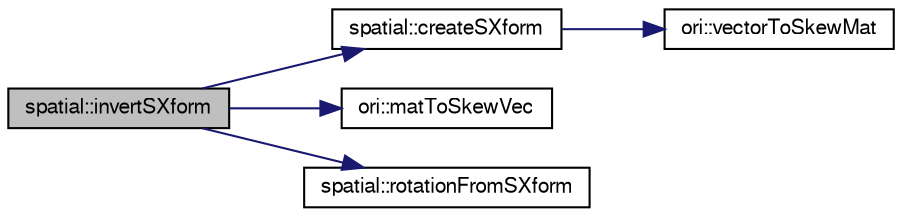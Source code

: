 digraph "spatial::invertSXform"
{
  edge [fontname="FreeSans",fontsize="10",labelfontname="FreeSans",labelfontsize="10"];
  node [fontname="FreeSans",fontsize="10",shape=record];
  rankdir="LR";
  Node1 [label="spatial::invertSXform",height=0.2,width=0.4,color="black", fillcolor="grey75", style="filled", fontcolor="black"];
  Node1 -> Node2 [color="midnightblue",fontsize="10",style="solid",fontname="FreeSans"];
  Node2 [label="spatial::createSXform",height=0.2,width=0.4,color="black", fillcolor="white", style="filled",URL="$de/d1a/namespacespatial.html#ae4a2145f3028087511b4f17c0152ec83"];
  Node2 -> Node3 [color="midnightblue",fontsize="10",style="solid",fontname="FreeSans"];
  Node3 [label="ori::vectorToSkewMat",height=0.2,width=0.4,color="black", fillcolor="white", style="filled",URL="$da/d9b/namespaceori.html#a153f2a76610f0c5524da3f8bf8fa4dfa"];
  Node1 -> Node4 [color="midnightblue",fontsize="10",style="solid",fontname="FreeSans"];
  Node4 [label="ori::matToSkewVec",height=0.2,width=0.4,color="black", fillcolor="white", style="filled",URL="$da/d9b/namespaceori.html#a0d9277fde185aecf3eae4a6d6450d25f"];
  Node1 -> Node5 [color="midnightblue",fontsize="10",style="solid",fontname="FreeSans"];
  Node5 [label="spatial::rotationFromSXform",height=0.2,width=0.4,color="black", fillcolor="white", style="filled",URL="$de/d1a/namespacespatial.html#abdc3cd991206414d80d9f89be27e3633"];
}
